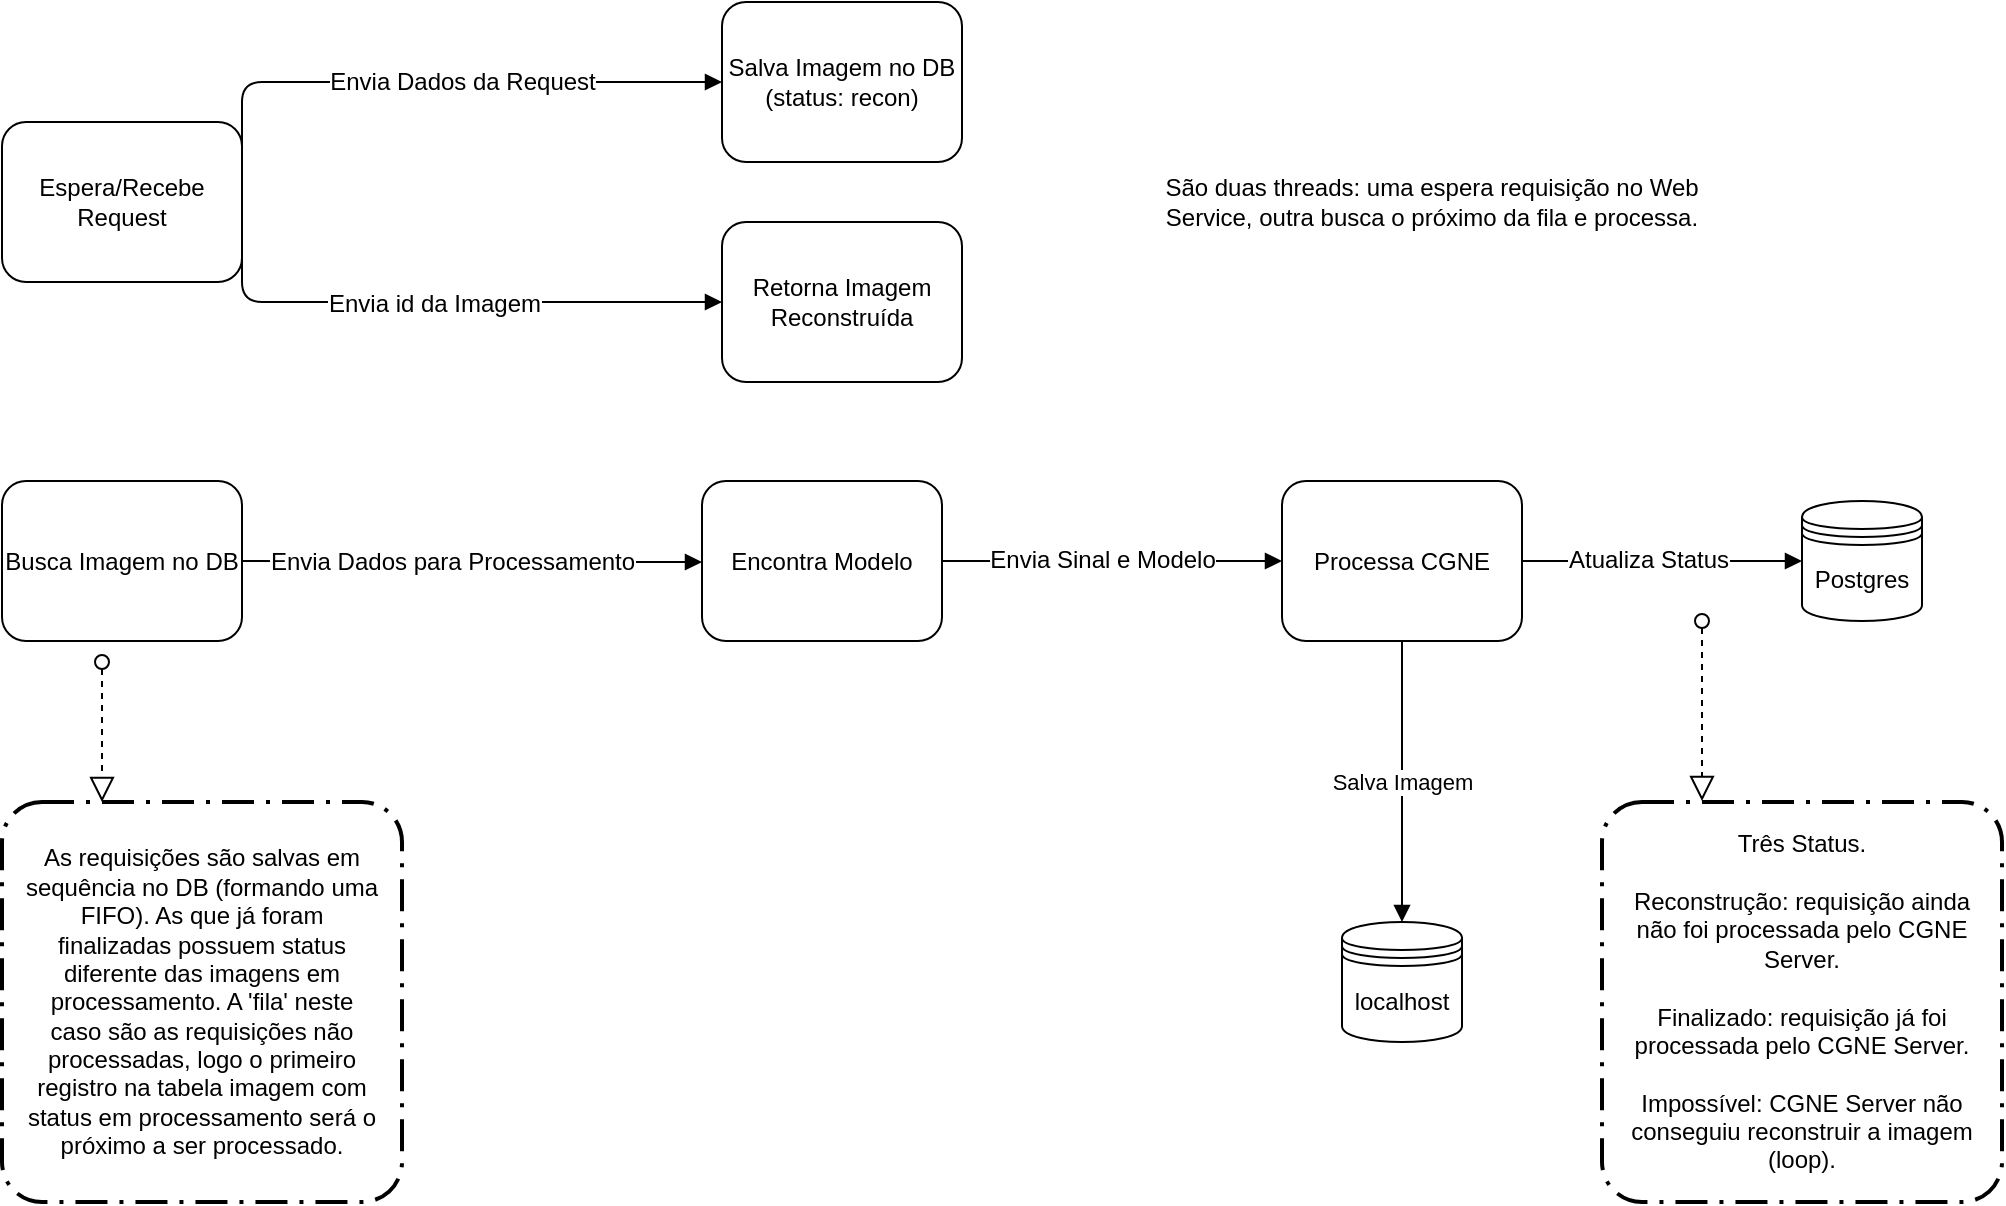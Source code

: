 <mxfile version="10.7.7" type="device"><diagram id="hyMLgkwkahehThBbVXHj" name="Page-1"><mxGraphModel dx="1394" dy="770" grid="1" gridSize="10" guides="1" tooltips="1" connect="1" arrows="1" fold="1" page="1" pageScale="1" pageWidth="827" pageHeight="1169" math="0" shadow="0"><root><mxCell id="0"/><mxCell id="1" parent="0"/><mxCell id="1uQqHdmCNzkiViNu5mcg-5" value="Salva Imagem no DB (status: recon)" style="shape=ext;rounded=1;html=1;whiteSpace=wrap;" parent="1" vertex="1"><mxGeometry x="370" y="10" width="120" height="80" as="geometry"/></mxCell><mxCell id="1uQqHdmCNzkiViNu5mcg-6" value="" style="endArrow=block;endFill=1;endSize=6;html=1;entryX=0;entryY=0.5;entryDx=0;entryDy=0;exitX=1;exitY=0.5;exitDx=0;exitDy=0;" parent="1" source="1uQqHdmCNzkiViNu5mcg-23" target="1uQqHdmCNzkiViNu5mcg-5" edge="1"><mxGeometry width="100" relative="1" as="geometry"><mxPoint x="230" y="110" as="sourcePoint"/><mxPoint x="220" y="160" as="targetPoint"/><Array as="points"><mxPoint x="130" y="50"/></Array></mxGeometry></mxCell><mxCell id="1uQqHdmCNzkiViNu5mcg-7" value="Envia Dados da Request" style="text;html=1;resizable=0;points=[];align=center;verticalAlign=middle;labelBackgroundColor=#ffffff;" parent="1uQqHdmCNzkiViNu5mcg-6" vertex="1" connectable="0"><mxGeometry x="-0.182" relative="1" as="geometry"><mxPoint x="47" as="offset"/></mxGeometry></mxCell><mxCell id="1uQqHdmCNzkiViNu5mcg-8" value="Processa CGNE" style="shape=ext;rounded=1;html=1;whiteSpace=wrap;" parent="1" vertex="1"><mxGeometry x="650" y="249.5" width="120" height="80" as="geometry"/></mxCell><mxCell id="1uQqHdmCNzkiViNu5mcg-9" value="" style="endArrow=block;endFill=1;endSize=6;html=1;exitX=1;exitY=0.5;exitDx=0;exitDy=0;" parent="1" source="1uQqHdmCNzkiViNu5mcg-21" edge="1"><mxGeometry width="100" relative="1" as="geometry"><mxPoint x="230" y="290" as="sourcePoint"/><mxPoint x="360" y="290" as="targetPoint"/><Array as="points"><mxPoint x="310" y="290"/></Array></mxGeometry></mxCell><mxCell id="1uQqHdmCNzkiViNu5mcg-22" value="Envia Dados para Processamento" style="text;html=1;resizable=0;points=[];align=center;verticalAlign=middle;labelBackgroundColor=#ffffff;" parent="1uQqHdmCNzkiViNu5mcg-9" vertex="1" connectable="0"><mxGeometry x="-0.137" y="3" relative="1" as="geometry"><mxPoint x="6" y="2.5" as="offset"/></mxGeometry></mxCell><mxCell id="1uQqHdmCNzkiViNu5mcg-11" value="" style="rounded=1;arcSize=10;dashed=1;strokeColor=#000000;fillColor=none;gradientColor=none;dashPattern=8 3 1 3;strokeWidth=2;" parent="1" vertex="1"><mxGeometry x="10" y="410" width="200" height="200" as="geometry"/></mxCell><mxCell id="1uQqHdmCNzkiViNu5mcg-13" value="" style="startArrow=oval;startFill=0;startSize=7;endArrow=block;endFill=0;endSize=10;dashed=1;html=1;entryX=0.25;entryY=0;entryDx=0;entryDy=0;" parent="1" target="1uQqHdmCNzkiViNu5mcg-11" edge="1"><mxGeometry width="100" relative="1" as="geometry"><mxPoint x="60" y="340" as="sourcePoint"/><mxPoint x="110" y="630" as="targetPoint"/></mxGeometry></mxCell><mxCell id="1uQqHdmCNzkiViNu5mcg-16" value="&lt;span&gt;As requisições são salvas em sequência no DB (formando uma FIFO). As que já foram finalizadas possuem status diferente das imagens em processamento. A 'fila' neste caso são as requisições não processadas, logo o primeiro registro na tabela imagem com status em processamento será o próximo a ser processado.&lt;/span&gt;" style="text;html=1;strokeColor=none;fillColor=none;align=center;verticalAlign=middle;whiteSpace=wrap;rounded=0;" parent="1" vertex="1"><mxGeometry x="20" y="420" width="180" height="180" as="geometry"/></mxCell><mxCell id="1uQqHdmCNzkiViNu5mcg-17" value="São duas threads: uma espera requisição no Web Service, outra busca o próximo da fila e processa." style="text;html=1;strokeColor=none;fillColor=none;align=center;verticalAlign=middle;whiteSpace=wrap;rounded=0;" parent="1" vertex="1"><mxGeometry x="570" y="90" width="310" height="40" as="geometry"/></mxCell><mxCell id="1uQqHdmCNzkiViNu5mcg-18" value="" style="endArrow=block;endFill=1;endSize=6;html=1;exitX=1;exitY=0.5;exitDx=0;exitDy=0;" parent="1" source="1uQqHdmCNzkiViNu5mcg-8" target="1uQqHdmCNzkiViNu5mcg-19" edge="1"><mxGeometry width="100" relative="1" as="geometry"><mxPoint x="590" y="289.5" as="sourcePoint"/><mxPoint x="690" y="289.5" as="targetPoint"/></mxGeometry></mxCell><mxCell id="1uQqHdmCNzkiViNu5mcg-20" value="Atualiza Status" style="text;html=1;resizable=0;points=[];align=center;verticalAlign=middle;labelBackgroundColor=#ffffff;" parent="1uQqHdmCNzkiViNu5mcg-18" vertex="1" connectable="0"><mxGeometry x="-0.1" y="1" relative="1" as="geometry"><mxPoint as="offset"/></mxGeometry></mxCell><mxCell id="1uQqHdmCNzkiViNu5mcg-19" value="Postgres&lt;br&gt;" style="shape=datastore;whiteSpace=wrap;html=1;" parent="1" vertex="1"><mxGeometry x="910" y="259.5" width="60" height="60" as="geometry"/></mxCell><mxCell id="1uQqHdmCNzkiViNu5mcg-21" value="Busca Imagem no DB" style="shape=ext;rounded=1;html=1;whiteSpace=wrap;" parent="1" vertex="1"><mxGeometry x="10" y="249.5" width="120" height="80" as="geometry"/></mxCell><mxCell id="1uQqHdmCNzkiViNu5mcg-23" value="Espera/Recebe Request" style="shape=ext;rounded=1;html=1;whiteSpace=wrap;" parent="1" vertex="1"><mxGeometry x="10" y="70" width="120" height="80" as="geometry"/></mxCell><mxCell id="1uQqHdmCNzkiViNu5mcg-24" value="" style="startArrow=oval;startFill=0;startSize=7;endArrow=block;endFill=0;endSize=10;dashed=1;html=1;" parent="1" edge="1"><mxGeometry width="100" relative="1" as="geometry"><mxPoint x="860" y="319.5" as="sourcePoint"/><mxPoint x="860" y="409.5" as="targetPoint"/></mxGeometry></mxCell><mxCell id="1uQqHdmCNzkiViNu5mcg-25" value="" style="rounded=1;arcSize=10;dashed=1;strokeColor=#000000;fillColor=none;gradientColor=none;dashPattern=8 3 1 3;strokeWidth=2;" parent="1" vertex="1"><mxGeometry x="810" y="410" width="200" height="200" as="geometry"/></mxCell><mxCell id="1uQqHdmCNzkiViNu5mcg-26" value="Três Status.&lt;br&gt;&lt;br&gt;Reconstrução: requisição ainda não foi processada pelo CGNE Server.&lt;br&gt;&lt;br&gt;Finalizado: requisição já foi processada pelo CGNE Server.&lt;br&gt;&lt;br&gt;Impossível: CGNE Server não conseguiu reconstruir a imagem (loop).&lt;br&gt;" style="text;html=1;strokeColor=none;fillColor=none;align=center;verticalAlign=middle;whiteSpace=wrap;rounded=0;" parent="1" vertex="1"><mxGeometry x="820" y="419.5" width="180" height="180" as="geometry"/></mxCell><mxCell id="5UA8HeNdVprX0mdqlJc9-1" value="Encontra Modelo" style="shape=ext;rounded=1;html=1;whiteSpace=wrap;" vertex="1" parent="1"><mxGeometry x="360" y="249.5" width="120" height="80" as="geometry"/></mxCell><mxCell id="5UA8HeNdVprX0mdqlJc9-2" value="" style="endArrow=block;endFill=1;endSize=6;html=1;entryX=0;entryY=0.5;entryDx=0;entryDy=0;exitX=1;exitY=0.5;exitDx=0;exitDy=0;" edge="1" parent="1" source="5UA8HeNdVprX0mdqlJc9-1" target="1uQqHdmCNzkiViNu5mcg-8"><mxGeometry width="100" relative="1" as="geometry"><mxPoint x="10" y="630" as="sourcePoint"/><mxPoint x="110" y="630" as="targetPoint"/></mxGeometry></mxCell><mxCell id="5UA8HeNdVprX0mdqlJc9-3" value="Envia Sinal e Modelo" style="text;html=1;resizable=0;points=[];align=center;verticalAlign=middle;labelBackgroundColor=#ffffff;" vertex="1" connectable="0" parent="5UA8HeNdVprX0mdqlJc9-2"><mxGeometry x="-0.282" y="-1" relative="1" as="geometry"><mxPoint x="19" y="-1.5" as="offset"/></mxGeometry></mxCell><mxCell id="5UA8HeNdVprX0mdqlJc9-4" value="localhost" style="shape=datastore;whiteSpace=wrap;html=1;" vertex="1" parent="1"><mxGeometry x="680" y="470" width="60" height="60" as="geometry"/></mxCell><mxCell id="5UA8HeNdVprX0mdqlJc9-5" value="Salva Imagem" style="endArrow=block;endFill=1;endSize=6;html=1;entryX=0.5;entryY=0;entryDx=0;entryDy=0;exitX=0.5;exitY=1;exitDx=0;exitDy=0;" edge="1" parent="1" source="1uQqHdmCNzkiViNu5mcg-8" target="5UA8HeNdVprX0mdqlJc9-4"><mxGeometry width="100" relative="1" as="geometry"><mxPoint x="10" y="630" as="sourcePoint"/><mxPoint x="110" y="630" as="targetPoint"/></mxGeometry></mxCell><mxCell id="5UA8HeNdVprX0mdqlJc9-6" value="Retorna Imagem Reconstruída" style="shape=ext;rounded=1;html=1;whiteSpace=wrap;" vertex="1" parent="1"><mxGeometry x="370" y="120" width="120" height="80" as="geometry"/></mxCell><mxCell id="5UA8HeNdVprX0mdqlJc9-7" value="" style="endArrow=block;endFill=1;endSize=6;html=1;entryX=0;entryY=0.5;entryDx=0;entryDy=0;exitX=1;exitY=0.75;exitDx=0;exitDy=0;" edge="1" parent="1" source="1uQqHdmCNzkiViNu5mcg-23" target="5UA8HeNdVprX0mdqlJc9-6"><mxGeometry width="100" relative="1" as="geometry"><mxPoint x="10" y="630" as="sourcePoint"/><mxPoint x="110" y="630" as="targetPoint"/><Array as="points"><mxPoint x="130" y="160"/></Array></mxGeometry></mxCell><mxCell id="5UA8HeNdVprX0mdqlJc9-8" value="Envia id da Imagem" style="text;html=1;resizable=0;points=[];align=center;verticalAlign=middle;labelBackgroundColor=#ffffff;" vertex="1" connectable="0" parent="5UA8HeNdVprX0mdqlJc9-7"><mxGeometry x="-0.067" y="-1" relative="1" as="geometry"><mxPoint as="offset"/></mxGeometry></mxCell></root></mxGraphModel></diagram></mxfile>